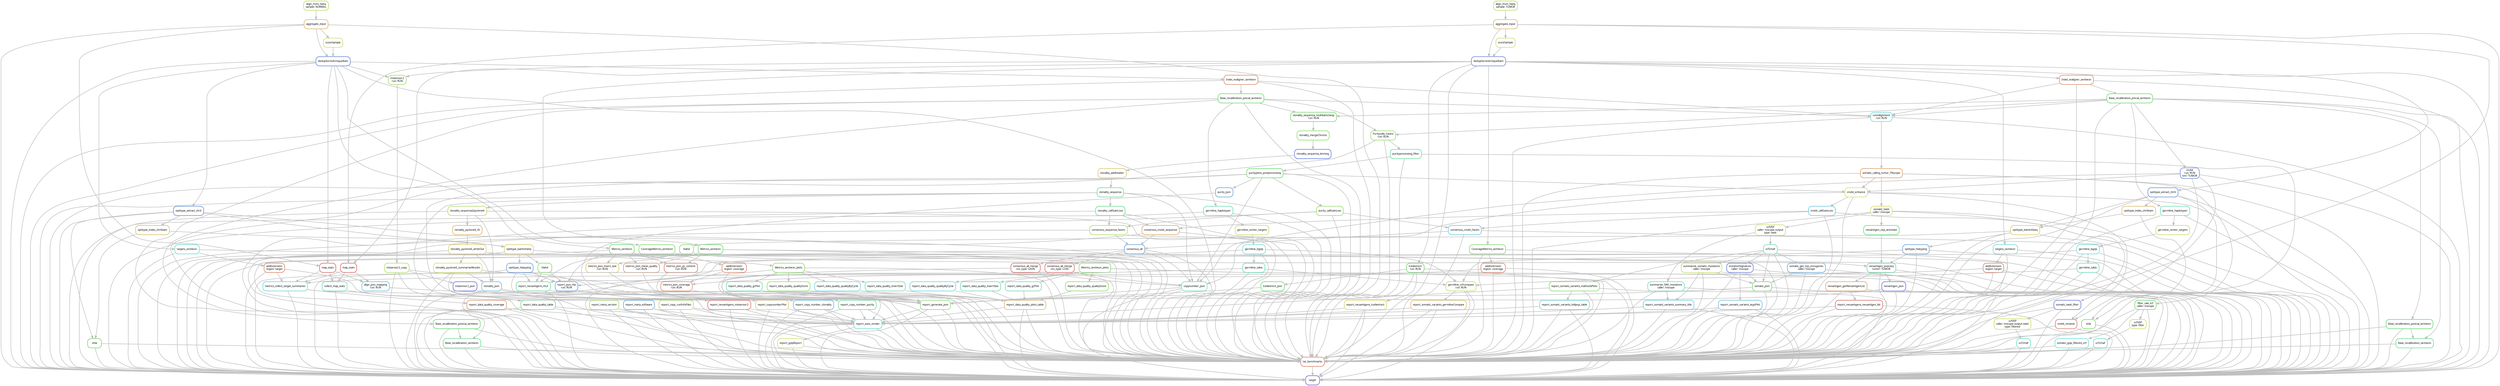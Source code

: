 digraph snakemake_dag {
    graph[bgcolor=white, margin=0];
    node[shape=box, style=rounded, fontname=sans,                 fontsize=10, penwidth=2];
    edge[penwidth=2, color=grey];
	0[label = "target", color = "0.66 0.6 0.85", style="rounded"];
	1[label = "aggregate_input", color = "0.11 0.6 0.85", style="rounded"];
	2[label = "align_from_fastq\nsample: TUMOR", color = "0.22 0.6 0.85", style="rounded"];
	3[label = "dedupSortedUniqueBam", color = "0.62 0.6 0.85", style="rounded"];
	4[label = "scoreSample", color = "0.18 0.6 0.85", style="rounded"];
	5[label = "aggregate_input", color = "0.11 0.6 0.85", style="rounded"];
	6[label = "align_from_fastq\nsample: NORMAL", color = "0.22 0.6 0.85", style="rounded"];
	7[label = "dedupSortedUniqueBam", color = "0.62 0.6 0.85", style="rounded"];
	8[label = "scoreSample", color = "0.18 0.6 0.85", style="rounded"];
	9[label = "collect_map_stats", color = "0.45 0.6 0.85", style="rounded"];
	10[label = "map_stats", color = "0.00 0.6 0.85", style="rounded"];
	11[label = "map_stats", color = "0.00 0.6 0.85", style="rounded"];
	12[label = "Metrics_sentieon", color = "0.34 0.6 0.85", style="rounded"];
	13[label = "Metrics_sentieon_plots", color = "0.29 0.6 0.85", style="rounded"];
	14[label = "Metrics_sentieon", color = "0.34 0.6 0.85", style="rounded"];
	15[label = "Metrics_sentieon_plots", color = "0.29 0.6 0.85", style="rounded"];
	16[label = "metrics_collect_target_summaries", color = "0.51 0.6 0.85", style="rounded"];
	17[label = "addExtension\nregion: target", color = "0.04 0.6 0.85", style="rounded"];
	18[label = "targets_sentieon", color = "0.48 0.6 0.85", style="rounded"];
	19[label = "addExtension\nregion: target", color = "0.04 0.6 0.85", style="rounded"];
	20[label = "targets_sentieon", color = "0.48 0.6 0.85", style="rounded"];
	21[label = "Indel_realigner_sentieon", color = "0.05 0.6 0.85", style="rounded"];
	22[label = "Base_recalibration_precal_sentieon", color = "0.34 0.6 0.85", style="rounded"];
	23[label = "Base_recalibration_postcal_sentieon", color = "0.35 0.6 0.85", style="rounded"];
	24[label = "Base_recalibration_sentieon", color = "0.39 0.6 0.85", style="rounded"];
	25[label = "Indel_realigner_sentieon", color = "0.05 0.6 0.85", style="rounded"];
	26[label = "Base_recalibration_precal_sentieon", color = "0.34 0.6 0.85", style="rounded"];
	27[label = "Base_recalibration_postcal_sentieon", color = "0.35 0.6 0.85", style="rounded"];
	28[label = "Base_recalibration_sentieon", color = "0.39 0.6 0.85", style="rounded"];
	29[label = "corealignment\nrun: RUN", color = "0.49 0.6 0.85", style="rounded"];
	30[label = "germline_haplotyper", color = "0.45 0.6 0.85", style="rounded"];
	31[label = "germline_bgzip", color = "0.50 0.6 0.85", style="rounded"];
	32[label = "germline_center_targets", color = "0.20 0.6 0.85", style="rounded"];
	33[label = "germline_tabix", color = "0.44 0.6 0.85", style="rounded"];
	34[label = "germline_haplotyper", color = "0.45 0.6 0.85", style="rounded"];
	35[label = "germline_bgzip", color = "0.50 0.6 0.85", style="rounded"];
	36[label = "germline_center_targets", color = "0.20 0.6 0.85", style="rounded"];
	37[label = "germline_tabix", color = "0.44 0.6 0.85", style="rounded"];
	38[label = "germline_vcfcompare\nrun: RUN", color = "0.21 0.6 0.85", style="rounded"];
	39[label = "somatic_calling_tumor_TNscope", color = "0.08 0.6 0.85", style="rounded"];
	40[label = "somatic_twist\ncaller: tnscope", color = "0.16 0.6 0.85", style="rounded"];
	41[label = "vcf2maf", color = "0.46 0.6 0.85", style="rounded"];
	42[label = "vcfVEP\ncaller: tnscope.output\ntype: twist", color = "0.19 0.6 0.85", style="rounded"];
	43[label = "somatic_twist_filter", color = "0.64 0.6 0.85", style="rounded"];
	44[label = "vcf2maf", color = "0.46 0.6 0.85", style="rounded"];
	45[label = "vcfVEP\ncaller: tnscope.output.twist\ntype: filtered", color = "0.19 0.6 0.85", style="rounded"];
	46[label = "filter_raw_vcf\ncaller: tnscope", color = "0.34 0.6 0.85", style="rounded"];
	47[label = "somatic_gzip_filtered_vcf", color = "0.50 0.6 0.85", style="rounded"];
	48[label = "vcf2maf", color = "0.46 0.6 0.85", style="rounded"];
	49[label = "vcfVEP\ntype: filter", color = "0.19 0.6 0.85", style="rounded"];
	50[label = "mutationSignature\ncaller: tnscope", color = "0.63 0.6 0.85", style="rounded"];
	51[label = "summarize_SNV_mutations\ncaller: tnscope", color = "0.46 0.6 0.85", style="rounded"];
	52[label = "summarize_somatic_mutations\ncaller: tnscope", color = "0.20 0.6 0.85", style="rounded"];
	53[label = "somatic_get_top_oncogenes\ncaller: tnscope", color = "0.57 0.6 0.85", style="rounded"];
	54[label = "somatic_json", color = "0.33 0.6 0.85", style="rounded"];
	55[label = "Puritycalls_Facets\nrun: RUN", color = "0.26 0.6 0.85", style="rounded"];
	56[label = "purityprocessing_filter", color = "0.41 0.6 0.85", style="rounded"];
	57[label = "purityplots_postprocessing", color = "0.35 0.6 0.85", style="rounded"];
	58[label = "purity_callGainLoss", color = "0.27 0.6 0.85", style="rounded"];
	59[label = "clonality_sequenza", color = "0.40 0.6 0.85", style="rounded"];
	60[label = "clonality_addheader", color = "0.13 0.6 0.85", style="rounded"];
	61[label = "clonality_sequenza_binning", color = "0.64 0.6 0.85", style="rounded"];
	62[label = "clonality_mergeChroms", color = "0.28 0.6 0.85", style="rounded"];
	63[label = "clonality_sequenza_multibam2seqz\nrun: RUN", color = "0.32 0.6 0.85", style="rounded"];
	64[label = "clonality_callGainLoss", color = "0.38 0.6 0.85", style="rounded"];
	65[label = "clonality_sequenza2pyclone6", color = "0.23 0.6 0.85", style="rounded"];
	66[label = "clonality_pyclone6_writeOut", color = "0.15 0.6 0.85", style="rounded"];
	67[label = "clonality_pyclone6_fit", color = "0.10 0.6 0.85", style="rounded"];
	68[label = "clonality_pyclone6_summarizeResults", color = "0.18 0.6 0.85", style="rounded"];
	69[label = "clonality_json", color = "0.55 0.6 0.85", style="rounded"];
	70[label = "cnvkit\nrun: RUN\ntmr: TUMOR", color = "0.61 0.6 0.85", style="rounded"];
	71[label = "cnvkit_enhance", color = "0.17 0.6 0.85", style="rounded"];
	72[label = "cnvkit_callGainLoss", color = "0.53 0.6 0.85", style="rounded"];
	73[label = "cnvkit_rename", color = "0.03 0.6 0.85", style="rounded"];
	74[label = "neoantigen_pvacseq\ntumor: TUMOR", color = "0.42 0.6 0.85", style="rounded"];
	75[label = "neoantigen_vep_annotate", color = "0.36 0.6 0.85", style="rounded"];
	76[label = "optitype_hlatyping", color = "0.59 0.6 0.85", style="rounded"];
	77[label = "optitype_bamtofastq", color = "0.14 0.6 0.85", style="rounded"];
	78[label = "optitype_extract_chr6", color = "0.61 0.6 0.85", style="rounded"];
	79[label = "optitype_index_chr6bam", color = "0.12 0.6 0.85", style="rounded"];
	80[label = "hlahd", color = "0.30 0.6 0.85", style="rounded"];
	81[label = "neoantigen_getNeoantigenList", color = "0.09 0.6 0.85", style="rounded"];
	82[label = "neoantigen_json", color = "0.65 0.6 0.85", style="rounded"];
	83[label = "consensus_cnvkit_sequenza", color = "0.09 0.6 0.85", style="rounded"];
	84[label = "consensus_cnvkit_facets", color = "0.53 0.6 0.85", style="rounded"];
	85[label = "consensus_sequenza_facets", color = "0.24 0.6 0.85", style="rounded"];
	86[label = "consensus_all", color = "0.58 0.6 0.85", style="rounded"];
	87[label = "consensus_all_merge\ncnv_type: GAIN", color = "0.00 0.6 0.85", style="rounded"];
	88[label = "consensus_all_merge\ncnv_type: LOSS", color = "0.00 0.6 0.85", style="rounded"];
	89[label = "copynumber_json", color = "0.46 0.6 0.85", style="rounded"];
	90[label = "msisensor2_copy", color = "0.23 0.6 0.85", style="rounded"];
	91[label = "msisensor2\nrun: RUN", color = "0.25 0.6 0.85", style="rounded"];
	92[label = "tcellextrect\nrun: RUN", color = "0.33 0.6 0.85", style="rounded"];
	93[label = "CoverageMetrics_sentieon", color = "0.30 0.6 0.85", style="rounded"];
	94[label = "addExtension\nregion: coverage", color = "0.04 0.6 0.85", style="rounded"];
	95[label = "CoverageMetrics_sentieon", color = "0.30 0.6 0.85", style="rounded"];
	96[label = "addExtension\nregion: coverage", color = "0.04 0.6 0.85", style="rounded"];
	97[label = "optitype_hlatyping", color = "0.59 0.6 0.85", style="rounded"];
	98[label = "optitype_bamtofastq", color = "0.14 0.6 0.85", style="rounded"];
	99[label = "optitype_extract_chr6", color = "0.61 0.6 0.85", style="rounded"];
	100[label = "optitype_index_chr6bam", color = "0.12 0.6 0.85", style="rounded"];
	101[label = "xhla", color = "0.31 0.6 0.85", style="rounded"];
	102[label = "xhla", color = "0.31 0.6 0.85", style="rounded"];
	103[label = "report_copy_runInfoFiles", color = "0.24 0.6 0.85", style="rounded"];
	104[label = "report_meta_version", color = "0.25 0.6 0.85", style="rounded"];
	105[label = "report_meta_software", color = "0.57 0.6 0.85", style="rounded"];
	106[label = "report_data_quality_table", color = "0.37 0.6 0.85", style="rounded"];
	107[label = "report_data_quality_plots_table", color = "0.11 0.6 0.85", style="rounded"];
	108[label = "report_data_quality_gcPlot", color = "0.44 0.6 0.85", style="rounded"];
	109[label = "report_data_quality_qualityScore", color = "0.28 0.6 0.85", style="rounded"];
	110[label = "report_data_quality_qualityByCycle", color = "0.51 0.6 0.85", style="rounded"];
	111[label = "report_data_quality_insertSize", color = "0.43 0.6 0.85", style="rounded"];
	112[label = "report_data_quality_gcPlot", color = "0.44 0.6 0.85", style="rounded"];
	113[label = "report_data_quality_qualityScore", color = "0.28 0.6 0.85", style="rounded"];
	114[label = "report_data_quality_qualityByCycle", color = "0.51 0.6 0.85", style="rounded"];
	115[label = "report_data_quality_insertSize", color = "0.43 0.6 0.85", style="rounded"];
	116[label = "report_data_quality_coverage", color = "0.06 0.6 0.85", style="rounded"];
	117[label = "report_somatic_variants_maftoolsPlots", color = "0.29 0.6 0.85", style="rounded"];
	118[label = "report_somatic_variants_summary_tbls", color = "0.52 0.6 0.85", style="rounded"];
	119[label = "report_somatic_variants_germlineCompare", color = "0.12 0.6 0.85", style="rounded"];
	120[label = "report_somatic_variants_legoPlot", color = "0.54 0.6 0.85", style="rounded"];
	121[label = "report_somatic_variants_lollipop_table", color = "0.51 0.6 0.85", style="rounded"];
	122[label = "report_copynumberPlot", color = "0.14 0.6 0.85", style="rounded"];
	123[label = "report_copy_number_clonality", color = "0.55 0.6 0.85", style="rounded"];
	124[label = "report_copy_number_purity", color = "0.40 0.6 0.85", style="rounded"];
	125[label = "report_neoantigens_HLA", color = "0.40 0.6 0.85", style="rounded"];
	126[label = "hlahd", color = "0.30 0.6 0.85", style="rounded"];
	127[label = "report_neoantigens_neoantigen_list", color = "0.01 0.6 0.85", style="rounded"];
	128[label = "report_neoantigens_tcellextrect", color = "0.15 0.6 0.85", style="rounded"];
	129[label = "report_neoantigens_msisensor2", color = "0.01 0.6 0.85", style="rounded"];
	130[label = "report_generate_json", color = "0.29 0.6 0.85", style="rounded"];
	131[label = "align_json_mapping\nrun: RUN", color = "0.54 0.6 0.85", style="rounded"];
	132[label = "metrics_json_coverage\nrun: RUN", color = "0.05 0.6 0.85", style="rounded"];
	133[label = "metrics_json_gc_content\nrun: RUN", color = "0.02 0.6 0.85", style="rounded"];
	134[label = "metrics_json_insert_size\nrun: RUN", color = "0.13 0.6 0.85", style="rounded"];
	135[label = "metrics_json_mean_quality\nrun: RUN", color = "0.07 0.6 0.85", style="rounded"];
	136[label = "report_json_hla\nrun: RUN", color = "0.59 0.6 0.85", style="rounded"];
	137[label = "tcellextrect_json", color = "0.36 0.6 0.85", style="rounded"];
	138[label = "msisensor2_json", color = "0.66 0.6 0.85", style="rounded"];
	139[label = "purity_json", color = "0.58 0.6 0.85", style="rounded"];
	140[label = "report_auto_render", color = "0.47 0.6 0.85", style="rounded"];
	141[label = "report_gzipReport", color = "0.19 0.6 0.85", style="rounded"];
	142[label = "tar_benchmarks", color = "0.03 0.6 0.85", style="rounded"];
	1 -> 0
	3 -> 0
	5 -> 0
	7 -> 0
	9 -> 0
	12 -> 0
	13 -> 0
	14 -> 0
	15 -> 0
	16 -> 0
	21 -> 0
	22 -> 0
	23 -> 0
	24 -> 0
	25 -> 0
	26 -> 0
	27 -> 0
	28 -> 0
	29 -> 0
	30 -> 0
	31 -> 0
	33 -> 0
	34 -> 0
	35 -> 0
	37 -> 0
	38 -> 0
	39 -> 0
	40 -> 0
	41 -> 0
	43 -> 0
	44 -> 0
	46 -> 0
	47 -> 0
	48 -> 0
	50 -> 0
	51 -> 0
	52 -> 0
	53 -> 0
	54 -> 0
	55 -> 0
	56 -> 0
	57 -> 0
	58 -> 0
	59 -> 0
	64 -> 0
	65 -> 0
	66 -> 0
	68 -> 0
	69 -> 0
	70 -> 0
	71 -> 0
	72 -> 0
	73 -> 0
	74 -> 0
	81 -> 0
	82 -> 0
	83 -> 0
	84 -> 0
	85 -> 0
	86 -> 0
	87 -> 0
	88 -> 0
	89 -> 0
	90 -> 0
	92 -> 0
	93 -> 0
	94 -> 0
	20 -> 0
	19 -> 0
	95 -> 0
	96 -> 0
	18 -> 0
	17 -> 0
	76 -> 0
	78 -> 0
	77 -> 0
	97 -> 0
	99 -> 0
	98 -> 0
	101 -> 0
	102 -> 0
	103 -> 0
	104 -> 0
	105 -> 0
	106 -> 0
	107 -> 0
	116 -> 0
	117 -> 0
	118 -> 0
	119 -> 0
	120 -> 0
	121 -> 0
	122 -> 0
	123 -> 0
	124 -> 0
	125 -> 0
	127 -> 0
	128 -> 0
	129 -> 0
	130 -> 0
	140 -> 0
	141 -> 0
	142 -> 0
	2 -> 1
	1 -> 3
	4 -> 3
	1 -> 4
	6 -> 5
	5 -> 7
	8 -> 7
	5 -> 8
	10 -> 9
	11 -> 9
	5 -> 10
	7 -> 10
	1 -> 11
	3 -> 11
	3 -> 12
	12 -> 13
	7 -> 14
	14 -> 15
	17 -> 16
	19 -> 16
	10 -> 16
	11 -> 16
	18 -> 17
	7 -> 18
	20 -> 19
	3 -> 20
	3 -> 21
	21 -> 22
	22 -> 23
	23 -> 24
	22 -> 24
	7 -> 25
	25 -> 26
	26 -> 27
	27 -> 28
	26 -> 28
	25 -> 29
	26 -> 29
	21 -> 29
	22 -> 29
	22 -> 30
	32 -> 31
	30 -> 32
	31 -> 33
	26 -> 34
	36 -> 35
	34 -> 36
	35 -> 37
	35 -> 38
	37 -> 38
	31 -> 38
	33 -> 38
	29 -> 39
	39 -> 40
	42 -> 41
	40 -> 42
	40 -> 43
	45 -> 44
	43 -> 45
	39 -> 46
	46 -> 47
	49 -> 48
	46 -> 49
	41 -> 50
	42 -> 51
	41 -> 52
	41 -> 53
	41 -> 54
	50 -> 54
	52 -> 54
	53 -> 54
	26 -> 55
	22 -> 55
	55 -> 56
	56 -> 57
	57 -> 58
	60 -> 59
	61 -> 60
	62 -> 61
	63 -> 62
	22 -> 63
	26 -> 63
	59 -> 64
	59 -> 65
	67 -> 66
	65 -> 67
	66 -> 68
	66 -> 69
	68 -> 69
	65 -> 69
	22 -> 70
	70 -> 71
	39 -> 71
	57 -> 71
	71 -> 72
	70 -> 73
	71 -> 73
	75 -> 74
	76 -> 74
	80 -> 74
	40 -> 75
	77 -> 76
	78 -> 77
	79 -> 77
	3 -> 78
	78 -> 79
	77 -> 80
	74 -> 81
	74 -> 82
	72 -> 83
	64 -> 83
	72 -> 84
	58 -> 84
	64 -> 85
	58 -> 85
	83 -> 86
	84 -> 86
	85 -> 86
	86 -> 87
	86 -> 88
	70 -> 89
	71 -> 89
	59 -> 89
	57 -> 89
	86 -> 89
	87 -> 89
	88 -> 89
	91 -> 90
	7 -> 91
	3 -> 91
	3 -> 92
	3 -> 93
	93 -> 94
	7 -> 95
	95 -> 96
	98 -> 97
	99 -> 98
	100 -> 98
	7 -> 99
	99 -> 100
	78 -> 101
	79 -> 101
	99 -> 102
	100 -> 102
	9 -> 106
	108 -> 107
	109 -> 107
	110 -> 107
	111 -> 107
	112 -> 107
	113 -> 107
	114 -> 107
	115 -> 107
	15 -> 108
	15 -> 109
	15 -> 110
	15 -> 111
	13 -> 112
	13 -> 113
	13 -> 114
	13 -> 115
	16 -> 116
	41 -> 117
	52 -> 118
	51 -> 118
	38 -> 119
	50 -> 120
	117 -> 121
	59 -> 122
	68 -> 123
	57 -> 124
	97 -> 125
	126 -> 125
	76 -> 125
	80 -> 125
	98 -> 126
	81 -> 127
	92 -> 128
	90 -> 129
	131 -> 130
	132 -> 130
	133 -> 130
	134 -> 130
	135 -> 130
	136 -> 130
	54 -> 130
	82 -> 130
	137 -> 130
	138 -> 130
	139 -> 130
	69 -> 130
	89 -> 130
	11 -> 131
	10 -> 131
	94 -> 132
	96 -> 132
	12 -> 133
	14 -> 133
	12 -> 134
	14 -> 134
	12 -> 135
	14 -> 135
	97 -> 136
	126 -> 136
	76 -> 136
	80 -> 136
	92 -> 137
	90 -> 138
	57 -> 139
	103 -> 140
	104 -> 140
	105 -> 140
	106 -> 140
	107 -> 140
	116 -> 140
	117 -> 140
	118 -> 140
	119 -> 140
	120 -> 140
	121 -> 140
	122 -> 140
	123 -> 140
	124 -> 140
	125 -> 140
	127 -> 140
	128 -> 140
	129 -> 140
	130 -> 140
	140 -> 141
	1 -> 142
	3 -> 142
	5 -> 142
	7 -> 142
	9 -> 142
	12 -> 142
	13 -> 142
	14 -> 142
	15 -> 142
	16 -> 142
	21 -> 142
	22 -> 142
	23 -> 142
	24 -> 142
	25 -> 142
	26 -> 142
	27 -> 142
	28 -> 142
	29 -> 142
	30 -> 142
	31 -> 142
	33 -> 142
	34 -> 142
	35 -> 142
	37 -> 142
	38 -> 142
	39 -> 142
	40 -> 142
	41 -> 142
	43 -> 142
	44 -> 142
	46 -> 142
	47 -> 142
	48 -> 142
	50 -> 142
	51 -> 142
	52 -> 142
	53 -> 142
	54 -> 142
	55 -> 142
	56 -> 142
	57 -> 142
	58 -> 142
	59 -> 142
	64 -> 142
	65 -> 142
	66 -> 142
	68 -> 142
	69 -> 142
	70 -> 142
	71 -> 142
	72 -> 142
	73 -> 142
	74 -> 142
	81 -> 142
	82 -> 142
	83 -> 142
	84 -> 142
	85 -> 142
	86 -> 142
	87 -> 142
	88 -> 142
	89 -> 142
	90 -> 142
	92 -> 142
	93 -> 142
	94 -> 142
	20 -> 142
	19 -> 142
	95 -> 142
	96 -> 142
	18 -> 142
	17 -> 142
	76 -> 142
	78 -> 142
	77 -> 142
	97 -> 142
	99 -> 142
	98 -> 142
	101 -> 142
	102 -> 142
	103 -> 142
	104 -> 142
	105 -> 142
	106 -> 142
	107 -> 142
	116 -> 142
	117 -> 142
	118 -> 142
	119 -> 142
	120 -> 142
	121 -> 142
	122 -> 142
	123 -> 142
	124 -> 142
	125 -> 142
	127 -> 142
	128 -> 142
	129 -> 142
	130 -> 142
	140 -> 142
	141 -> 142
}            
